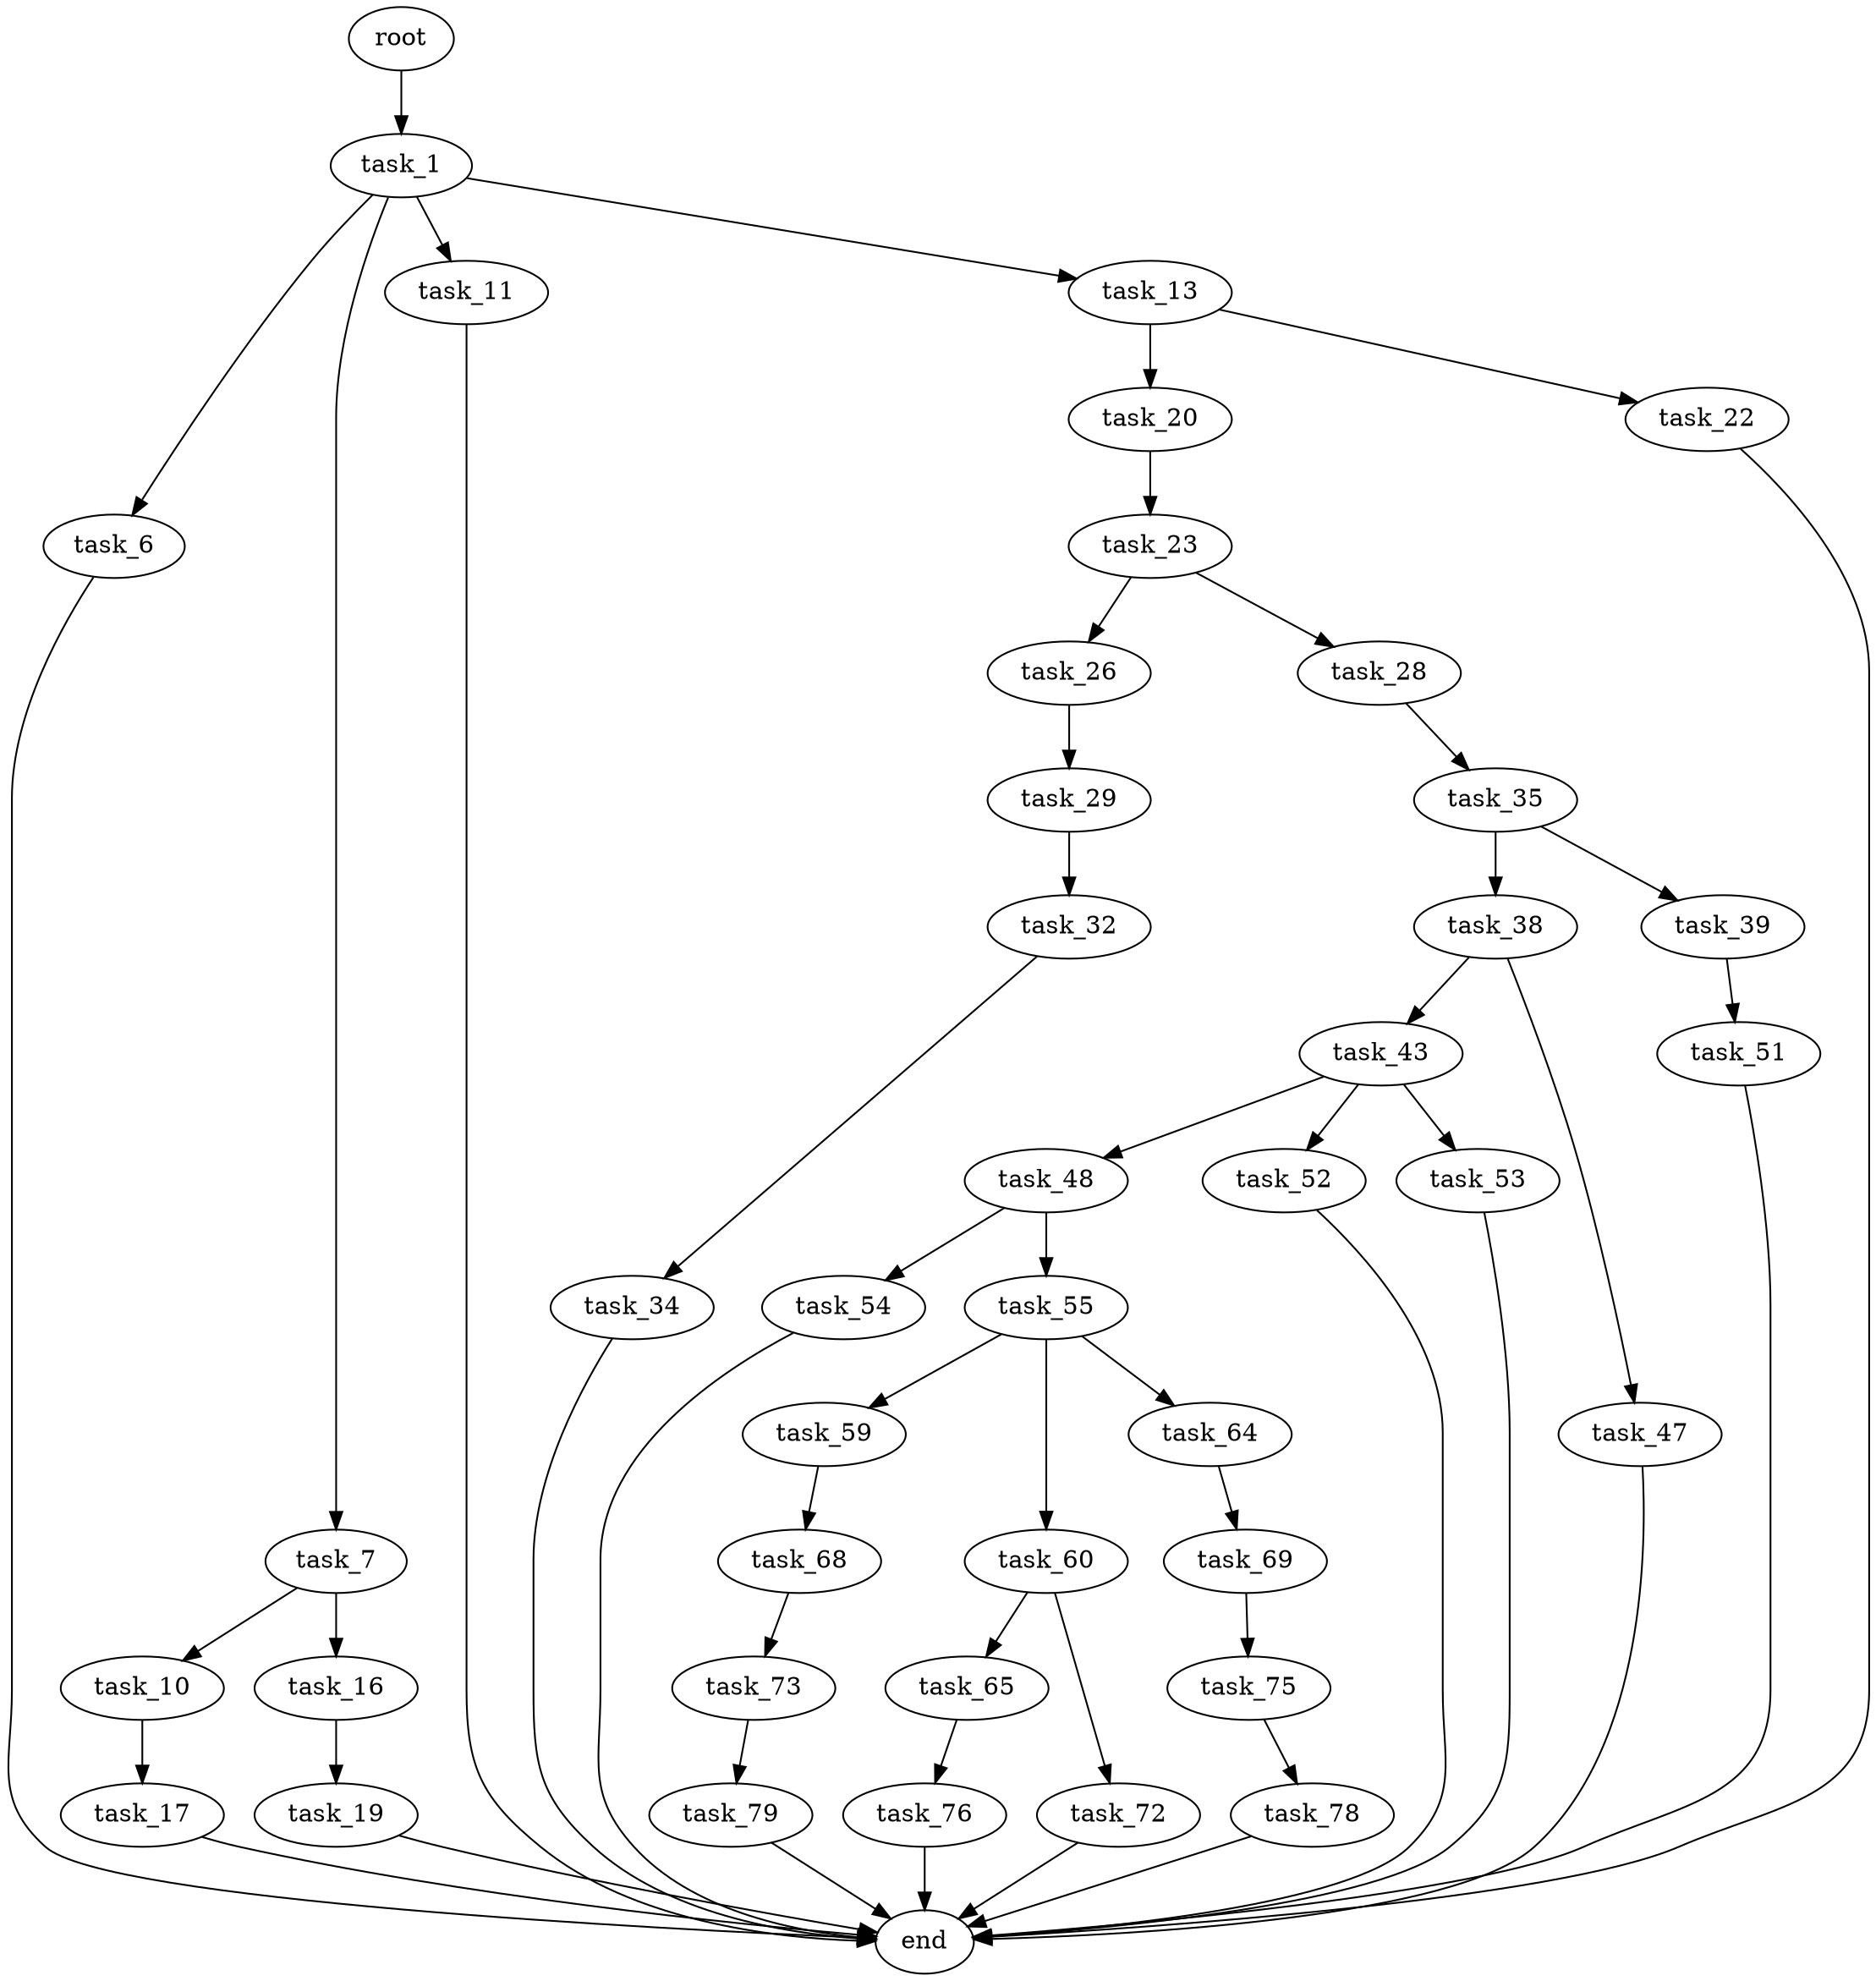 digraph G {
  root [size="0.000000"];
  task_1 [size="28991029248.000000"];
  task_6 [size="17700956899.000000"];
  task_7 [size="134217728000.000000"];
  task_10 [size="134217728000.000000"];
  task_11 [size="45421938755.000000"];
  task_13 [size="12659121066.000000"];
  task_16 [size="313526949955.000000"];
  task_17 [size="549755813888.000000"];
  task_19 [size="21911496040.000000"];
  task_20 [size="134217728000.000000"];
  task_22 [size="38413003384.000000"];
  task_23 [size="368293445632.000000"];
  task_26 [size="67762710950.000000"];
  task_28 [size="27018652385.000000"];
  task_29 [size="22380877872.000000"];
  task_32 [size="134217728000.000000"];
  task_34 [size="44912294305.000000"];
  task_35 [size="1073741824000.000000"];
  task_38 [size="134217728000.000000"];
  task_39 [size="108443727027.000000"];
  task_43 [size="85088172641.000000"];
  task_47 [size="19220198521.000000"];
  task_48 [size="672355717885.000000"];
  task_51 [size="162543040632.000000"];
  task_52 [size="68719476736.000000"];
  task_53 [size="27514394485.000000"];
  task_54 [size="8589934592.000000"];
  task_55 [size="782757789696.000000"];
  task_59 [size="15867178666.000000"];
  task_60 [size="15166946833.000000"];
  task_64 [size="231928233984.000000"];
  task_65 [size="153441883904.000000"];
  task_68 [size="1473807811.000000"];
  task_69 [size="231928233984.000000"];
  task_72 [size="41236642550.000000"];
  task_73 [size="18362215413.000000"];
  task_75 [size="549755813888.000000"];
  task_76 [size="5696593745.000000"];
  task_78 [size="8589934592.000000"];
  task_79 [size="782757789696.000000"];
  end [size="0.000000"];

  root -> task_1 [size="1.000000"];
  task_1 -> task_6 [size="75497472.000000"];
  task_1 -> task_7 [size="75497472.000000"];
  task_1 -> task_11 [size="75497472.000000"];
  task_1 -> task_13 [size="75497472.000000"];
  task_6 -> end [size="1.000000"];
  task_7 -> task_10 [size="209715200.000000"];
  task_7 -> task_16 [size="209715200.000000"];
  task_10 -> task_17 [size="209715200.000000"];
  task_11 -> end [size="1.000000"];
  task_13 -> task_20 [size="209715200.000000"];
  task_13 -> task_22 [size="209715200.000000"];
  task_16 -> task_19 [size="209715200.000000"];
  task_17 -> end [size="1.000000"];
  task_19 -> end [size="1.000000"];
  task_20 -> task_23 [size="209715200.000000"];
  task_22 -> end [size="1.000000"];
  task_23 -> task_26 [size="411041792.000000"];
  task_23 -> task_28 [size="411041792.000000"];
  task_26 -> task_29 [size="75497472.000000"];
  task_28 -> task_35 [size="679477248.000000"];
  task_29 -> task_32 [size="536870912.000000"];
  task_32 -> task_34 [size="209715200.000000"];
  task_34 -> end [size="1.000000"];
  task_35 -> task_38 [size="838860800.000000"];
  task_35 -> task_39 [size="838860800.000000"];
  task_38 -> task_43 [size="209715200.000000"];
  task_38 -> task_47 [size="209715200.000000"];
  task_39 -> task_51 [size="134217728.000000"];
  task_43 -> task_48 [size="411041792.000000"];
  task_43 -> task_52 [size="411041792.000000"];
  task_43 -> task_53 [size="411041792.000000"];
  task_47 -> end [size="1.000000"];
  task_48 -> task_54 [size="679477248.000000"];
  task_48 -> task_55 [size="679477248.000000"];
  task_51 -> end [size="1.000000"];
  task_52 -> end [size="1.000000"];
  task_53 -> end [size="1.000000"];
  task_54 -> end [size="1.000000"];
  task_55 -> task_59 [size="679477248.000000"];
  task_55 -> task_60 [size="679477248.000000"];
  task_55 -> task_64 [size="679477248.000000"];
  task_59 -> task_68 [size="536870912.000000"];
  task_60 -> task_65 [size="301989888.000000"];
  task_60 -> task_72 [size="301989888.000000"];
  task_64 -> task_69 [size="301989888.000000"];
  task_65 -> task_76 [size="209715200.000000"];
  task_68 -> task_73 [size="33554432.000000"];
  task_69 -> task_75 [size="301989888.000000"];
  task_72 -> end [size="1.000000"];
  task_73 -> task_79 [size="75497472.000000"];
  task_75 -> task_78 [size="536870912.000000"];
  task_76 -> end [size="1.000000"];
  task_78 -> end [size="1.000000"];
  task_79 -> end [size="1.000000"];
}
